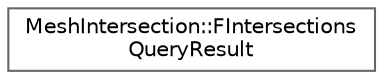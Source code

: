 digraph "Graphical Class Hierarchy"
{
 // INTERACTIVE_SVG=YES
 // LATEX_PDF_SIZE
  bgcolor="transparent";
  edge [fontname=Helvetica,fontsize=10,labelfontname=Helvetica,labelfontsize=10];
  node [fontname=Helvetica,fontsize=10,shape=box,height=0.2,width=0.4];
  rankdir="LR";
  Node0 [id="Node000000",label="MeshIntersection::FIntersections\lQueryResult",height=0.2,width=0.4,color="grey40", fillcolor="white", style="filled",URL="$d5/d6b/structMeshIntersection_1_1FIntersectionsQueryResult.html",tooltip=" "];
}
